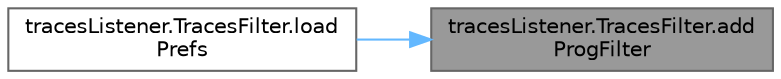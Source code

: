 digraph "tracesListener.TracesFilter.addProgFilter"
{
 // LATEX_PDF_SIZE
  bgcolor="transparent";
  edge [fontname=Helvetica,fontsize=10,labelfontname=Helvetica,labelfontsize=10];
  node [fontname=Helvetica,fontsize=10,shape=box,height=0.2,width=0.4];
  rankdir="RL";
  Node1 [id="Node000001",label="tracesListener.TracesFilter.add\lProgFilter",height=0.2,width=0.4,color="gray40", fillcolor="grey60", style="filled", fontcolor="black",tooltip=" "];
  Node1 -> Node2 [id="edge1_Node000001_Node000002",dir="back",color="steelblue1",style="solid",tooltip=" "];
  Node2 [id="Node000002",label="tracesListener.TracesFilter.load\lPrefs",height=0.2,width=0.4,color="grey40", fillcolor="white", style="filled",URL="$classtraces_listener_1_1_traces_filter.html#a537dde9586316131f26f35fcad8525c0",tooltip=" "];
}
